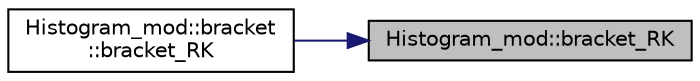 digraph "Histogram_mod::bracket_RK"
{
 // LATEX_PDF_SIZE
  edge [fontname="Helvetica",fontsize="10",labelfontname="Helvetica",labelfontsize="10"];
  node [fontname="Helvetica",fontsize="10",shape=record];
  rankdir="RL";
  Node1 [label="Histogram_mod::bracket_RK",height=0.2,width=0.4,color="black", fillcolor="grey75", style="filled", fontcolor="black",tooltip="Return the lower and upper indices of the elements of the ascending-sorted input vector AscendingVect..."];
  Node1 -> Node2 [dir="back",color="midnightblue",fontsize="10",style="solid",fontname="Helvetica"];
  Node2 [label="Histogram_mod::bracket\l::bracket_RK",height=0.2,width=0.4,color="black", fillcolor="white", style="filled",URL="$interfaceHistogram__mod_1_1bracket.html#a83ff14bd640f81f8d13da8795db2f07c",tooltip="Return the lower and upper indices of the elements of the ascending-sorted input vector AscendingVect..."];
}
